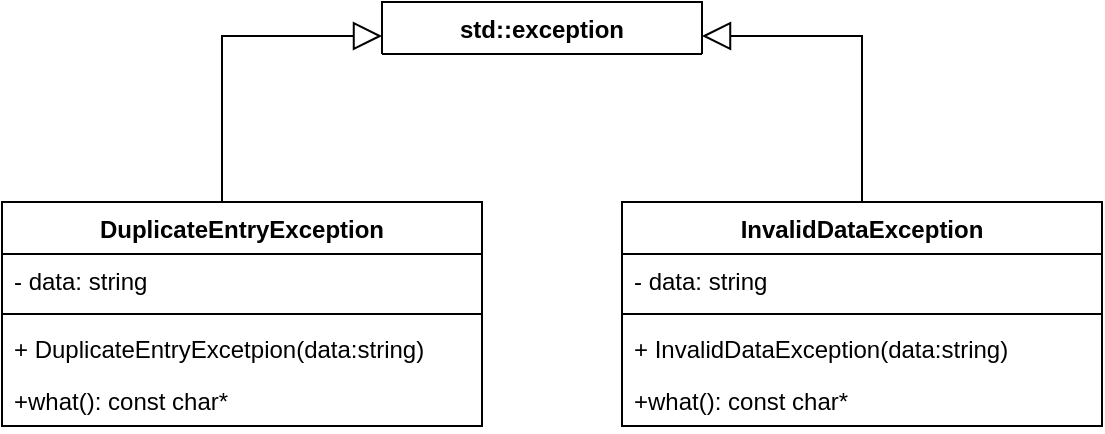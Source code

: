 <mxfile version="24.3.1" type="device">
  <diagram name="Página-1" id="ENjqg0FtBA0FD3kKvyW1">
    <mxGraphModel dx="1080" dy="1698" grid="1" gridSize="10" guides="1" tooltips="1" connect="1" arrows="1" fold="1" page="1" pageScale="1" pageWidth="827" pageHeight="1169" math="0" shadow="0">
      <root>
        <mxCell id="0" />
        <mxCell id="1" parent="0" />
        <mxCell id="7nb9WPlf_hfTvOrZ0WkC-375" value="std::exception" style="swimlane;fontStyle=1;align=center;verticalAlign=top;childLayout=stackLayout;horizontal=1;startSize=26;horizontalStack=0;resizeParent=1;resizeLast=0;collapsible=1;marginBottom=0;rounded=0;shadow=0;strokeWidth=1;" vertex="1" collapsed="1" parent="1">
          <mxGeometry x="630" y="-140" width="160" height="26" as="geometry">
            <mxRectangle x="630" y="-140" width="160" height="34" as="alternateBounds" />
          </mxGeometry>
        </mxCell>
        <mxCell id="7nb9WPlf_hfTvOrZ0WkC-376" value="" style="line;html=1;strokeWidth=1;align=left;verticalAlign=middle;spacingTop=-1;spacingLeft=3;spacingRight=3;rotatable=0;labelPosition=right;points=[];portConstraint=eastwest;" vertex="1" parent="7nb9WPlf_hfTvOrZ0WkC-375">
          <mxGeometry y="26" width="160" height="8" as="geometry" />
        </mxCell>
        <mxCell id="7nb9WPlf_hfTvOrZ0WkC-377" value="DuplicateEntryException" style="swimlane;fontStyle=1;align=center;verticalAlign=top;childLayout=stackLayout;horizontal=1;startSize=26;horizontalStack=0;resizeParent=1;resizeLast=0;collapsible=1;marginBottom=0;rounded=0;shadow=0;strokeWidth=1;" vertex="1" parent="1">
          <mxGeometry x="440" y="-40" width="240" height="112" as="geometry">
            <mxRectangle x="440" y="-40" width="160" height="26" as="alternateBounds" />
          </mxGeometry>
        </mxCell>
        <mxCell id="7nb9WPlf_hfTvOrZ0WkC-378" value="- data: string" style="text;align=left;verticalAlign=top;spacingLeft=4;spacingRight=4;overflow=hidden;rotatable=0;points=[[0,0.5],[1,0.5]];portConstraint=eastwest;rounded=0;shadow=0;html=0;" vertex="1" parent="7nb9WPlf_hfTvOrZ0WkC-377">
          <mxGeometry y="26" width="240" height="26" as="geometry" />
        </mxCell>
        <mxCell id="7nb9WPlf_hfTvOrZ0WkC-379" value="" style="line;html=1;strokeWidth=1;align=left;verticalAlign=middle;spacingTop=-1;spacingLeft=3;spacingRight=3;rotatable=0;labelPosition=right;points=[];portConstraint=eastwest;" vertex="1" parent="7nb9WPlf_hfTvOrZ0WkC-377">
          <mxGeometry y="52" width="240" height="8" as="geometry" />
        </mxCell>
        <mxCell id="7nb9WPlf_hfTvOrZ0WkC-380" value="+ DuplicateEntryExcetpion(data:string)&#xa;&#xa;" style="text;align=left;verticalAlign=top;spacingLeft=4;spacingRight=4;overflow=hidden;rotatable=0;points=[[0,0.5],[1,0.5]];portConstraint=eastwest;rounded=0;shadow=0;html=0;" vertex="1" parent="7nb9WPlf_hfTvOrZ0WkC-377">
          <mxGeometry y="60" width="240" height="26" as="geometry" />
        </mxCell>
        <mxCell id="7nb9WPlf_hfTvOrZ0WkC-381" value="+what(): const char*&#xa;&#xa;" style="text;align=left;verticalAlign=top;spacingLeft=4;spacingRight=4;overflow=hidden;rotatable=0;points=[[0,0.5],[1,0.5]];portConstraint=eastwest;rounded=0;shadow=0;html=0;" vertex="1" parent="7nb9WPlf_hfTvOrZ0WkC-377">
          <mxGeometry y="86" width="240" height="26" as="geometry" />
        </mxCell>
        <mxCell id="7nb9WPlf_hfTvOrZ0WkC-382" value="InvalidDataException" style="swimlane;fontStyle=1;align=center;verticalAlign=top;childLayout=stackLayout;horizontal=1;startSize=26;horizontalStack=0;resizeParent=1;resizeLast=0;collapsible=1;marginBottom=0;rounded=0;shadow=0;strokeWidth=1;" vertex="1" parent="1">
          <mxGeometry x="750" y="-40" width="240" height="112" as="geometry">
            <mxRectangle x="750" y="-40" width="160" height="26" as="alternateBounds" />
          </mxGeometry>
        </mxCell>
        <mxCell id="7nb9WPlf_hfTvOrZ0WkC-383" value="- data: string" style="text;align=left;verticalAlign=top;spacingLeft=4;spacingRight=4;overflow=hidden;rotatable=0;points=[[0,0.5],[1,0.5]];portConstraint=eastwest;rounded=0;shadow=0;html=0;" vertex="1" parent="7nb9WPlf_hfTvOrZ0WkC-382">
          <mxGeometry y="26" width="240" height="26" as="geometry" />
        </mxCell>
        <mxCell id="7nb9WPlf_hfTvOrZ0WkC-384" value="" style="line;html=1;strokeWidth=1;align=left;verticalAlign=middle;spacingTop=-1;spacingLeft=3;spacingRight=3;rotatable=0;labelPosition=right;points=[];portConstraint=eastwest;" vertex="1" parent="7nb9WPlf_hfTvOrZ0WkC-382">
          <mxGeometry y="52" width="240" height="8" as="geometry" />
        </mxCell>
        <mxCell id="7nb9WPlf_hfTvOrZ0WkC-385" value="+ InvalidDataException(data:string)&#xa;&#xa;" style="text;align=left;verticalAlign=top;spacingLeft=4;spacingRight=4;overflow=hidden;rotatable=0;points=[[0,0.5],[1,0.5]];portConstraint=eastwest;rounded=0;shadow=0;html=0;" vertex="1" parent="7nb9WPlf_hfTvOrZ0WkC-382">
          <mxGeometry y="60" width="240" height="26" as="geometry" />
        </mxCell>
        <mxCell id="7nb9WPlf_hfTvOrZ0WkC-386" value="+what(): const char*&#xa;&#xa;" style="text;align=left;verticalAlign=top;spacingLeft=4;spacingRight=4;overflow=hidden;rotatable=0;points=[[0,0.5],[1,0.5]];portConstraint=eastwest;rounded=0;shadow=0;html=0;" vertex="1" parent="7nb9WPlf_hfTvOrZ0WkC-382">
          <mxGeometry y="86" width="240" height="26" as="geometry" />
        </mxCell>
        <mxCell id="7nb9WPlf_hfTvOrZ0WkC-387" style="edgeStyle=orthogonalEdgeStyle;rounded=0;orthogonalLoop=1;jettySize=auto;html=1;endArrow=block;endFill=0;endSize=12;" edge="1" parent="1" source="7nb9WPlf_hfTvOrZ0WkC-377" target="7nb9WPlf_hfTvOrZ0WkC-375">
          <mxGeometry relative="1" as="geometry">
            <mxPoint x="60" y="65" as="targetPoint" />
            <Array as="points">
              <mxPoint x="550" y="-123" />
            </Array>
            <mxPoint x="60" y="131" as="sourcePoint" />
          </mxGeometry>
        </mxCell>
        <mxCell id="7nb9WPlf_hfTvOrZ0WkC-388" style="edgeStyle=orthogonalEdgeStyle;rounded=0;orthogonalLoop=1;jettySize=auto;html=1;endArrow=block;endFill=0;strokeWidth=1;endSize=12;" edge="1" parent="1" source="7nb9WPlf_hfTvOrZ0WkC-382" target="7nb9WPlf_hfTvOrZ0WkC-375">
          <mxGeometry relative="1" as="geometry">
            <mxPoint x="650" y="-103" as="targetPoint" />
            <Array as="points">
              <mxPoint x="870" y="-123" />
            </Array>
            <mxPoint x="440" y="-20" as="sourcePoint" />
          </mxGeometry>
        </mxCell>
      </root>
    </mxGraphModel>
  </diagram>
</mxfile>
